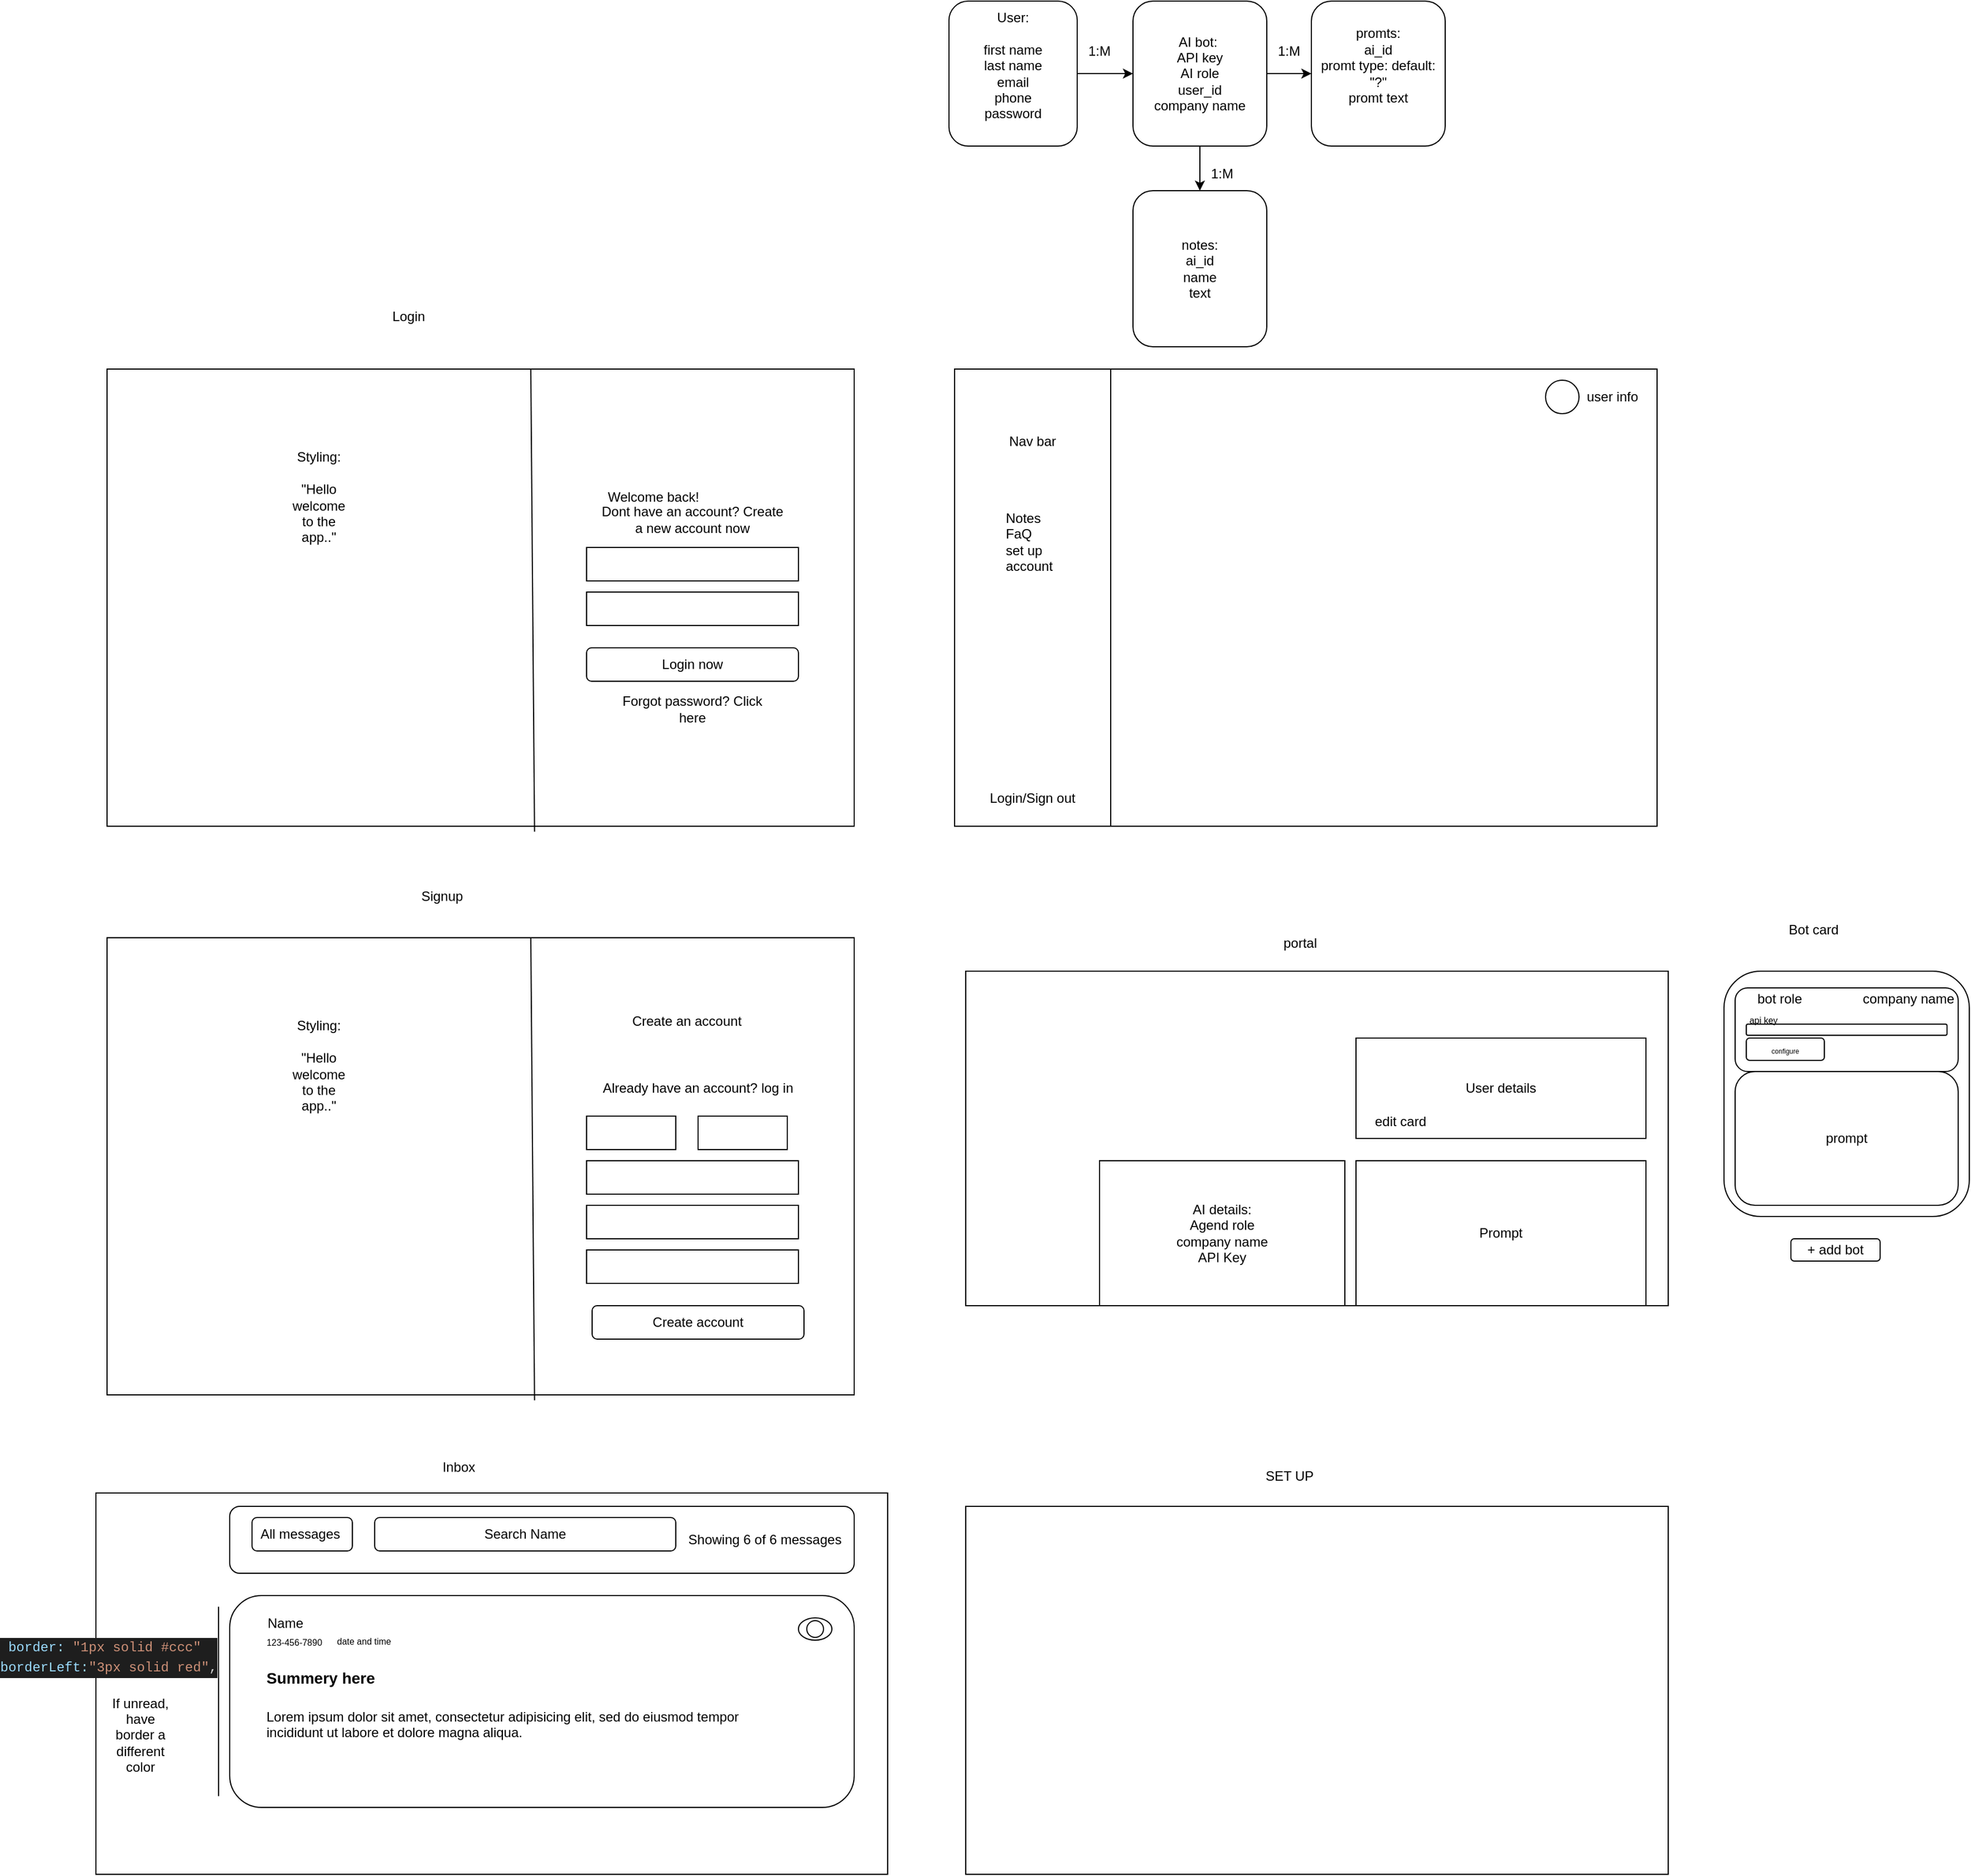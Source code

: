 <mxfile>
    <diagram id="jcGuvGS7WD97tPfIRQ_t" name="Page-1">
        <mxGraphModel dx="1330" dy="1676" grid="1" gridSize="10" guides="1" tooltips="1" connect="1" arrows="1" fold="1" page="1" pageScale="1" pageWidth="850" pageHeight="1100" math="0" shadow="0">
            <root>
                <mxCell id="0"/>
                <mxCell id="1" parent="0"/>
                <mxCell id="25" style="edgeStyle=none;html=1;exitX=1;exitY=0.5;exitDx=0;exitDy=0;entryX=0;entryY=0.5;entryDx=0;entryDy=0;" parent="1" source="11" target="23" edge="1">
                    <mxGeometry relative="1" as="geometry"/>
                </mxCell>
                <mxCell id="11" value="User:&lt;br&gt;&lt;br&gt;&lt;div&gt;first name&lt;br&gt;last name&lt;br&gt;email&lt;br&gt;phone&lt;br&gt;password&lt;br&gt;&lt;br&gt;&lt;/div&gt;" style="rounded=1;whiteSpace=wrap;html=1;" parent="1" vertex="1">
                    <mxGeometry x="195" y="-250" width="115" height="130" as="geometry"/>
                </mxCell>
                <mxCell id="16" value="" style="group" parent="1" vertex="1" connectable="0">
                    <mxGeometry x="210" y="580" width="630" height="340" as="geometry"/>
                </mxCell>
                <mxCell id="14" value="" style="group" parent="16" vertex="1" connectable="0">
                    <mxGeometry y="40" width="630" height="300" as="geometry"/>
                </mxCell>
                <mxCell id="8" value="" style="rounded=0;whiteSpace=wrap;html=1;" parent="14" vertex="1">
                    <mxGeometry width="630" height="300" as="geometry"/>
                </mxCell>
                <mxCell id="13" value="" style="group" parent="14" vertex="1" connectable="0">
                    <mxGeometry x="270" y="30" width="340" height="120" as="geometry"/>
                </mxCell>
                <mxCell id="9" value="User details" style="rounded=0;whiteSpace=wrap;html=1;" parent="13" vertex="1">
                    <mxGeometry x="80" y="30" width="260" height="90" as="geometry"/>
                </mxCell>
                <mxCell id="10" value="edit card" style="text;html=1;align=center;verticalAlign=middle;whiteSpace=wrap;rounded=0;" parent="13" vertex="1">
                    <mxGeometry x="90" y="90" width="60" height="30" as="geometry"/>
                </mxCell>
                <mxCell id="18" value="Prompt" style="rounded=0;whiteSpace=wrap;html=1;" parent="14" vertex="1">
                    <mxGeometry x="350" y="170" width="260" height="130" as="geometry"/>
                </mxCell>
                <mxCell id="20" value="AI details:&lt;br&gt;Agend role&lt;br&gt;company name&lt;br&gt;API Key" style="rounded=0;whiteSpace=wrap;html=1;" parent="14" vertex="1">
                    <mxGeometry x="120" y="170" width="220" height="130" as="geometry"/>
                </mxCell>
                <mxCell id="15" value="portal" style="text;html=1;align=center;verticalAlign=middle;whiteSpace=wrap;rounded=0;" parent="16" vertex="1">
                    <mxGeometry x="270" width="60" height="30" as="geometry"/>
                </mxCell>
                <mxCell id="17" value="" style="group" parent="1" vertex="1" connectable="0">
                    <mxGeometry x="200" y="80" width="630" height="410" as="geometry"/>
                </mxCell>
                <mxCell id="3" value="" style="rounded=0;whiteSpace=wrap;html=1;" parent="17" vertex="1">
                    <mxGeometry width="630" height="410" as="geometry"/>
                </mxCell>
                <mxCell id="4" value="" style="rounded=0;whiteSpace=wrap;html=1;" parent="17" vertex="1">
                    <mxGeometry width="140" height="410" as="geometry"/>
                </mxCell>
                <mxCell id="5" value="Nav bar" style="text;html=1;align=center;verticalAlign=middle;whiteSpace=wrap;rounded=0;" parent="17" vertex="1">
                    <mxGeometry x="40" y="50" width="60" height="30" as="geometry"/>
                </mxCell>
                <mxCell id="6" value="Notes&lt;br&gt;&lt;div&gt;FaQ&lt;/div&gt;&lt;div&gt;set up&lt;/div&gt;&lt;div&gt;account&lt;/div&gt;" style="text;strokeColor=none;fillColor=none;align=left;verticalAlign=middle;spacingLeft=4;spacingRight=4;overflow=hidden;points=[[0,0.5],[1,0.5]];portConstraint=eastwest;rotatable=0;whiteSpace=wrap;html=1;" parent="17" vertex="1">
                    <mxGeometry x="40" y="100" width="80" height="110" as="geometry"/>
                </mxCell>
                <mxCell id="7" value="Login/Sign out" style="text;html=1;align=center;verticalAlign=middle;whiteSpace=wrap;rounded=0;" parent="17" vertex="1">
                    <mxGeometry x="25" y="370" width="90" height="30" as="geometry"/>
                </mxCell>
                <mxCell id="32" value="" style="ellipse;whiteSpace=wrap;html=1;aspect=fixed;" parent="17" vertex="1">
                    <mxGeometry x="530" y="10" width="30" height="30" as="geometry"/>
                </mxCell>
                <mxCell id="33" value="user info" style="text;html=1;align=center;verticalAlign=middle;whiteSpace=wrap;rounded=0;" parent="17" vertex="1">
                    <mxGeometry x="560" y="10" width="60" height="30" as="geometry"/>
                </mxCell>
                <mxCell id="21" value="" style="rounded=0;whiteSpace=wrap;html=1;" parent="1" vertex="1">
                    <mxGeometry x="210" y="1100" width="630" height="330" as="geometry"/>
                </mxCell>
                <mxCell id="22" value="SET UP" style="text;html=1;align=center;verticalAlign=middle;resizable=0;points=[];autosize=1;strokeColor=none;fillColor=none;" parent="1" vertex="1">
                    <mxGeometry x="465" y="1058" width="70" height="30" as="geometry"/>
                </mxCell>
                <mxCell id="26" style="edgeStyle=none;html=1;exitX=1;exitY=0.5;exitDx=0;exitDy=0;" parent="1" source="23" target="24" edge="1">
                    <mxGeometry relative="1" as="geometry"/>
                </mxCell>
                <mxCell id="30" style="edgeStyle=none;html=1;exitX=0.5;exitY=1;exitDx=0;exitDy=0;" parent="1" source="23" target="29" edge="1">
                    <mxGeometry relative="1" as="geometry"/>
                </mxCell>
                <mxCell id="23" value="AI bot:&amp;nbsp;&lt;br&gt;API key&lt;br&gt;AI role&lt;br&gt;user_id&lt;br&gt;company name" style="rounded=1;whiteSpace=wrap;html=1;" parent="1" vertex="1">
                    <mxGeometry x="360" y="-250" width="120" height="130" as="geometry"/>
                </mxCell>
                <mxCell id="24" value="promts:&lt;br&gt;ai_id&lt;br&gt;promt type: default: &quot;?&quot;&lt;br&gt;promt text&lt;div&gt;&lt;br&gt;&lt;/div&gt;" style="rounded=1;whiteSpace=wrap;html=1;" parent="1" vertex="1">
                    <mxGeometry x="520" y="-250" width="120" height="130" as="geometry"/>
                </mxCell>
                <mxCell id="27" value="1:M" style="text;html=1;align=center;verticalAlign=middle;whiteSpace=wrap;rounded=0;" parent="1" vertex="1">
                    <mxGeometry x="300" y="-220" width="60" height="30" as="geometry"/>
                </mxCell>
                <mxCell id="28" value="1:M" style="text;html=1;align=center;verticalAlign=middle;whiteSpace=wrap;rounded=0;" parent="1" vertex="1">
                    <mxGeometry x="470" y="-220" width="60" height="30" as="geometry"/>
                </mxCell>
                <mxCell id="29" value="notes:&lt;br&gt;ai_id&lt;br&gt;name&lt;br&gt;text" style="rounded=1;whiteSpace=wrap;html=1;" parent="1" vertex="1">
                    <mxGeometry x="360" y="-80" width="120" height="140" as="geometry"/>
                </mxCell>
                <mxCell id="31" value="1:M" style="text;html=1;align=center;verticalAlign=middle;whiteSpace=wrap;rounded=0;" parent="1" vertex="1">
                    <mxGeometry x="410" y="-110" width="60" height="30" as="geometry"/>
                </mxCell>
                <mxCell id="35" value="" style="rounded=0;whiteSpace=wrap;html=1;" parent="1" vertex="1">
                    <mxGeometry x="-560" y="80" width="670" height="410" as="geometry"/>
                </mxCell>
                <mxCell id="36" value="Login" style="text;html=1;align=center;verticalAlign=middle;resizable=0;points=[];autosize=1;strokeColor=none;fillColor=none;" parent="1" vertex="1">
                    <mxGeometry x="-315" y="18" width="50" height="30" as="geometry"/>
                </mxCell>
                <mxCell id="37" value="" style="endArrow=none;html=1;entryX=0.673;entryY=-0.002;entryDx=0;entryDy=0;entryPerimeter=0;exitX=0.678;exitY=1.01;exitDx=0;exitDy=0;exitPerimeter=0;" parent="1" edge="1">
                    <mxGeometry width="50" height="50" relative="1" as="geometry">
                        <mxPoint x="-176.65" y="494.92" as="sourcePoint"/>
                        <mxPoint x="-180.0" y="80.0" as="targetPoint"/>
                    </mxGeometry>
                </mxCell>
                <mxCell id="39" value="Styling:&lt;br&gt;&lt;br&gt;&quot;Hello welcome to the app..&quot;" style="text;html=1;align=center;verticalAlign=middle;whiteSpace=wrap;rounded=0;" parent="1" vertex="1">
                    <mxGeometry x="-400" y="180" width="60" height="30" as="geometry"/>
                </mxCell>
                <mxCell id="40" value="Welcome back!" style="text;html=1;align=center;verticalAlign=middle;whiteSpace=wrap;rounded=0;" parent="1" vertex="1">
                    <mxGeometry x="-140" y="180" width="140" height="30" as="geometry"/>
                </mxCell>
                <mxCell id="41" value="Dont have an account? Create a new account now" style="text;html=1;align=center;verticalAlign=middle;whiteSpace=wrap;rounded=0;" parent="1" vertex="1">
                    <mxGeometry x="-120" y="200" width="170" height="30" as="geometry"/>
                </mxCell>
                <mxCell id="42" value="" style="rounded=0;whiteSpace=wrap;html=1;" parent="1" vertex="1">
                    <mxGeometry x="-130" y="240" width="190" height="30" as="geometry"/>
                </mxCell>
                <mxCell id="43" value="" style="rounded=0;whiteSpace=wrap;html=1;" parent="1" vertex="1">
                    <mxGeometry x="-130" y="280" width="190" height="30" as="geometry"/>
                </mxCell>
                <mxCell id="44" value="Login now" style="rounded=1;whiteSpace=wrap;html=1;" parent="1" vertex="1">
                    <mxGeometry x="-130" y="330" width="190" height="30" as="geometry"/>
                </mxCell>
                <mxCell id="45" value="Forgot password? Click here" style="text;html=1;align=center;verticalAlign=middle;whiteSpace=wrap;rounded=0;" parent="1" vertex="1">
                    <mxGeometry x="-110" y="370" width="150" height="30" as="geometry"/>
                </mxCell>
                <mxCell id="47" value="" style="rounded=0;whiteSpace=wrap;html=1;" parent="1" vertex="1">
                    <mxGeometry x="-560" y="590" width="670" height="410" as="geometry"/>
                </mxCell>
                <mxCell id="48" value="" style="endArrow=none;html=1;entryX=0.673;entryY=-0.002;entryDx=0;entryDy=0;entryPerimeter=0;exitX=0.678;exitY=1.01;exitDx=0;exitDy=0;exitPerimeter=0;" parent="1" edge="1">
                    <mxGeometry width="50" height="50" relative="1" as="geometry">
                        <mxPoint x="-176.65" y="1004.92" as="sourcePoint"/>
                        <mxPoint x="-180.0" y="590" as="targetPoint"/>
                    </mxGeometry>
                </mxCell>
                <mxCell id="49" value="Styling:&lt;br&gt;&lt;br&gt;&quot;Hello welcome to the app..&quot;" style="text;html=1;align=center;verticalAlign=middle;whiteSpace=wrap;rounded=0;" parent="1" vertex="1">
                    <mxGeometry x="-400" y="690" width="60" height="30" as="geometry"/>
                </mxCell>
                <mxCell id="50" value="Create an account" style="text;html=1;align=center;verticalAlign=middle;whiteSpace=wrap;rounded=0;" parent="1" vertex="1">
                    <mxGeometry x="-110" y="650" width="140" height="30" as="geometry"/>
                </mxCell>
                <mxCell id="51" value="Already have an account? log in" style="text;html=1;align=center;verticalAlign=middle;whiteSpace=wrap;rounded=0;" parent="1" vertex="1">
                    <mxGeometry x="-120" y="710" width="180" height="30" as="geometry"/>
                </mxCell>
                <mxCell id="52" value="" style="rounded=0;whiteSpace=wrap;html=1;" parent="1" vertex="1">
                    <mxGeometry x="-130" y="750" width="80" height="30" as="geometry"/>
                </mxCell>
                <mxCell id="53" value="" style="rounded=0;whiteSpace=wrap;html=1;" parent="1" vertex="1">
                    <mxGeometry x="-130" y="790" width="190" height="30" as="geometry"/>
                </mxCell>
                <mxCell id="54" value="Create account" style="rounded=1;whiteSpace=wrap;html=1;" parent="1" vertex="1">
                    <mxGeometry x="-125" y="920" width="190" height="30" as="geometry"/>
                </mxCell>
                <mxCell id="56" value="Signup" style="text;html=1;align=center;verticalAlign=middle;resizable=0;points=[];autosize=1;strokeColor=none;fillColor=none;" parent="1" vertex="1">
                    <mxGeometry x="-290" y="538" width="60" height="30" as="geometry"/>
                </mxCell>
                <mxCell id="57" value="" style="rounded=0;whiteSpace=wrap;html=1;" parent="1" vertex="1">
                    <mxGeometry x="-30" y="750" width="80" height="30" as="geometry"/>
                </mxCell>
                <mxCell id="58" value="" style="rounded=0;whiteSpace=wrap;html=1;" parent="1" vertex="1">
                    <mxGeometry x="-130" y="830" width="190" height="30" as="geometry"/>
                </mxCell>
                <mxCell id="59" value="" style="rounded=0;whiteSpace=wrap;html=1;" parent="1" vertex="1">
                    <mxGeometry x="-130" y="870" width="190" height="30" as="geometry"/>
                </mxCell>
                <mxCell id="60" value="" style="rounded=1;whiteSpace=wrap;html=1;" parent="1" vertex="1">
                    <mxGeometry x="890" y="620" width="220" height="220" as="geometry"/>
                </mxCell>
                <mxCell id="61" value="Bot card" style="text;html=1;align=center;verticalAlign=middle;resizable=0;points=[];autosize=1;strokeColor=none;fillColor=none;" parent="1" vertex="1">
                    <mxGeometry x="935" y="568" width="70" height="30" as="geometry"/>
                </mxCell>
                <mxCell id="62" value="" style="rounded=1;whiteSpace=wrap;html=1;" parent="1" vertex="1">
                    <mxGeometry x="900" y="635" width="200" height="75" as="geometry"/>
                </mxCell>
                <mxCell id="63" value="" style="rounded=1;whiteSpace=wrap;html=1;" parent="1" vertex="1">
                    <mxGeometry x="910" y="667.5" width="180" height="10" as="geometry"/>
                </mxCell>
                <mxCell id="64" value="bot role" style="text;html=1;align=center;verticalAlign=middle;whiteSpace=wrap;rounded=0;" parent="1" vertex="1">
                    <mxGeometry x="910" y="630" width="60" height="30" as="geometry"/>
                </mxCell>
                <mxCell id="65" value="company name" style="text;html=1;align=center;verticalAlign=middle;resizable=0;points=[];autosize=1;strokeColor=none;fillColor=none;" parent="1" vertex="1">
                    <mxGeometry x="1000" y="630" width="110" height="30" as="geometry"/>
                </mxCell>
                <mxCell id="66" value="&lt;font style=&quot;font-size: 8px;&quot;&gt;api key&lt;/font&gt;" style="text;html=1;align=center;verticalAlign=middle;resizable=0;points=[];autosize=1;strokeColor=none;fillColor=none;" parent="1" vertex="1">
                    <mxGeometry x="900" y="647.5" width="50" height="30" as="geometry"/>
                </mxCell>
                <mxCell id="67" value="&lt;font style=&quot;font-size: 6px;&quot;&gt;configure&lt;/font&gt;" style="rounded=1;whiteSpace=wrap;html=1;" parent="1" vertex="1">
                    <mxGeometry x="910" y="680" width="70" height="20" as="geometry"/>
                </mxCell>
                <mxCell id="68" value="prompt" style="rounded=1;whiteSpace=wrap;html=1;" parent="1" vertex="1">
                    <mxGeometry x="900" y="710" width="200" height="120" as="geometry"/>
                </mxCell>
                <mxCell id="69" value="+ add bot" style="rounded=1;whiteSpace=wrap;html=1;" parent="1" vertex="1">
                    <mxGeometry x="950" y="860" width="80" height="20" as="geometry"/>
                </mxCell>
                <mxCell id="70" value="" style="rounded=0;whiteSpace=wrap;html=1;" parent="1" vertex="1">
                    <mxGeometry x="-570" y="1088" width="710" height="342" as="geometry"/>
                </mxCell>
                <mxCell id="71" value="Inbox" style="text;html=1;align=center;verticalAlign=middle;resizable=0;points=[];autosize=1;strokeColor=none;fillColor=none;" parent="1" vertex="1">
                    <mxGeometry x="-270" y="1050" width="50" height="30" as="geometry"/>
                </mxCell>
                <mxCell id="72" value="" style="rounded=1;whiteSpace=wrap;html=1;" parent="1" vertex="1">
                    <mxGeometry x="-450" y="1100" width="560" height="60" as="geometry"/>
                </mxCell>
                <mxCell id="73" value="All messages&amp;nbsp;" style="rounded=1;whiteSpace=wrap;html=1;" parent="1" vertex="1">
                    <mxGeometry x="-430" y="1110" width="90" height="30" as="geometry"/>
                </mxCell>
                <mxCell id="77" value="Search Name" style="rounded=1;whiteSpace=wrap;html=1;" parent="1" vertex="1">
                    <mxGeometry x="-320" y="1110" width="270" height="30" as="geometry"/>
                </mxCell>
                <mxCell id="78" value="Showing 6 of 6 messages" style="text;html=1;align=center;verticalAlign=middle;whiteSpace=wrap;rounded=0;" parent="1" vertex="1">
                    <mxGeometry x="-70" y="1115" width="200" height="30" as="geometry"/>
                </mxCell>
                <mxCell id="79" value="" style="rounded=1;whiteSpace=wrap;html=1;" parent="1" vertex="1">
                    <mxGeometry x="-450" y="1180" width="560" height="190" as="geometry"/>
                </mxCell>
                <mxCell id="80" value="Name" style="text;html=1;align=center;verticalAlign=middle;whiteSpace=wrap;rounded=0;" parent="1" vertex="1">
                    <mxGeometry x="-430" y="1190" width="60" height="30" as="geometry"/>
                </mxCell>
                <mxCell id="81" value="&lt;font style=&quot;font-size: 8px;&quot;&gt;date and time&lt;/font&gt;" style="text;html=1;align=center;verticalAlign=middle;whiteSpace=wrap;rounded=0;" parent="1" vertex="1">
                    <mxGeometry x="-355" y="1205" width="51" height="30" as="geometry"/>
                </mxCell>
                <mxCell id="82" value="&lt;font style=&quot;font-size: 8px;&quot;&gt;123-456-7890&lt;/font&gt;" style="text;html=1;align=center;verticalAlign=middle;whiteSpace=wrap;rounded=0;" parent="1" vertex="1">
                    <mxGeometry x="-437" y="1206" width="90" height="30" as="geometry"/>
                </mxCell>
                <mxCell id="85" value="&lt;h1 style=&quot;margin-top: 0px;&quot;&gt;&lt;font style=&quot;font-size: 14px;&quot;&gt;Summery here&lt;/font&gt;&lt;/h1&gt;&lt;p&gt;Lorem ipsum dolor sit amet, consectetur adipisicing elit, sed do eiusmod tempor incididunt ut labore et dolore magna aliqua.&lt;/p&gt;" style="text;html=1;whiteSpace=wrap;overflow=hidden;rounded=0;" parent="1" vertex="1">
                    <mxGeometry x="-419.5" y="1230" width="459.5" height="120" as="geometry"/>
                </mxCell>
                <mxCell id="86" value="" style="ellipse;whiteSpace=wrap;html=1;" parent="1" vertex="1">
                    <mxGeometry x="60" y="1200" width="30" height="20" as="geometry"/>
                </mxCell>
                <mxCell id="87" value="" style="ellipse;whiteSpace=wrap;html=1;aspect=fixed;" parent="1" vertex="1">
                    <mxGeometry x="67.5" y="1202.5" width="15" height="15" as="geometry"/>
                </mxCell>
                <mxCell id="88" value="" style="endArrow=none;html=1;exitX=0.155;exitY=0.795;exitDx=0;exitDy=0;exitPerimeter=0;" parent="1" source="70" edge="1">
                    <mxGeometry width="50" height="50" relative="1" as="geometry">
                        <mxPoint x="-500" y="1240" as="sourcePoint"/>
                        <mxPoint x="-460" y="1190" as="targetPoint"/>
                    </mxGeometry>
                </mxCell>
                <mxCell id="90" value="&lt;div style=&quot;background-color: rgb(30, 30, 30); font-family: Menlo, Monaco, &amp;quot;Courier New&amp;quot;, monospace; line-height: 18px; white-space: pre; color: rgb(212, 212, 212);&quot;&gt;&lt;div style=&quot;&quot;&gt;&lt;span style=&quot;color: rgb(156, 220, 254);&quot;&gt;border&lt;/span&gt;&lt;span style=&quot;color: rgb(156, 220, 254);&quot;&gt;:&lt;/span&gt;&lt;span style=&quot;color: rgb(212, 212, 212);&quot;&gt; &lt;/span&gt;&lt;span style=&quot;color: rgb(206, 145, 120);&quot;&gt;&quot;1px solid #ccc&quot;&lt;/span&gt;&lt;span style=&quot;color: rgb(206, 145, 120);&quot;&gt;&lt;font color=&quot;#d4d4d4&quot;&gt; &lt;br/&gt;&lt;/font&gt;&lt;/span&gt;&lt;span style=&quot;background-color: light-dark(rgb(30, 30, 30), rgb(211, 211, 211)); color: rgb(156, 220, 254);&quot;&gt;borderLeft&lt;/span&gt;&lt;span style=&quot;background-color: light-dark(rgb(30, 30, 30), rgb(211, 211, 211)); color: rgb(156, 220, 254);&quot;&gt;:&lt;/span&gt;&lt;span style=&quot;background-color: light-dark(rgb(30, 30, 30), rgb(211, 211, 211)); color: rgb(206, 145, 120);&quot;&gt;&quot;3px solid red&quot;&lt;/span&gt;&lt;span style=&quot;background-color: light-dark(rgb(30, 30, 30), rgb(211, 211, 211)); color: rgb(212, 212, 212);&quot;&gt;,&lt;/span&gt;&lt;/div&gt;&lt;/div&gt;" style="text;html=1;align=center;verticalAlign=middle;whiteSpace=wrap;rounded=0;" parent="1" vertex="1">
                    <mxGeometry x="-580" y="1220" width="43" height="30" as="geometry"/>
                </mxCell>
                <mxCell id="92" value="If unread, have border a different color" style="text;html=1;align=center;verticalAlign=middle;whiteSpace=wrap;rounded=0;" parent="1" vertex="1">
                    <mxGeometry x="-560" y="1290" width="60" height="30" as="geometry"/>
                </mxCell>
            </root>
        </mxGraphModel>
    </diagram>
</mxfile>